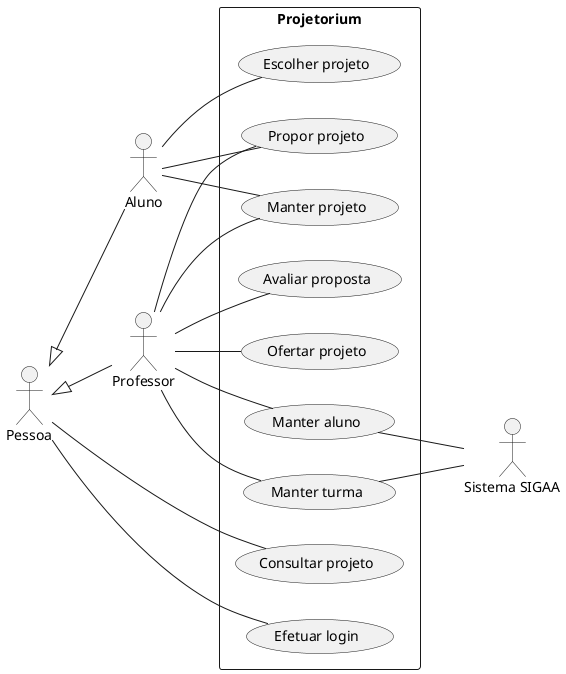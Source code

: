 @startuml
left to right direction
' Atores
:Pessoa: as Pessoa
:Aluno: as Aluno
:Professor: as Professor
:Sistema SIGAA: as SIGAA

' Extensões de atores
Pessoa <|-- Aluno
Pessoa <|-- Professor

rectangle "Projetorium" {
    (Consultar projeto) as ConsProj
    (Propor projeto) as PropProj
    (Ofertar projeto) as OfertProj
    (Manter projeto) as MantProj
    (Efetuar login) as EfetLog
    (Manter turma) as MantTurm
    (Manter aluno) as MantAlun
    (Avaliar proposta) as AvalProp
    (Escolher projeto) as EscProj
}

Pessoa -- ConsProj
Pessoa -- EfetLog

Aluno -- PropProj
Aluno -- EscProj
Aluno -- MantProj

Professor -- MantAlun
Professor -- MantTurm
Professor -- MantProj
Professor -- PropProj
Professor -- AvalProp
Professor -- OfertProj

SIGAA -up- MantTurm
SIGAA -up- MantAlun
@enduml

